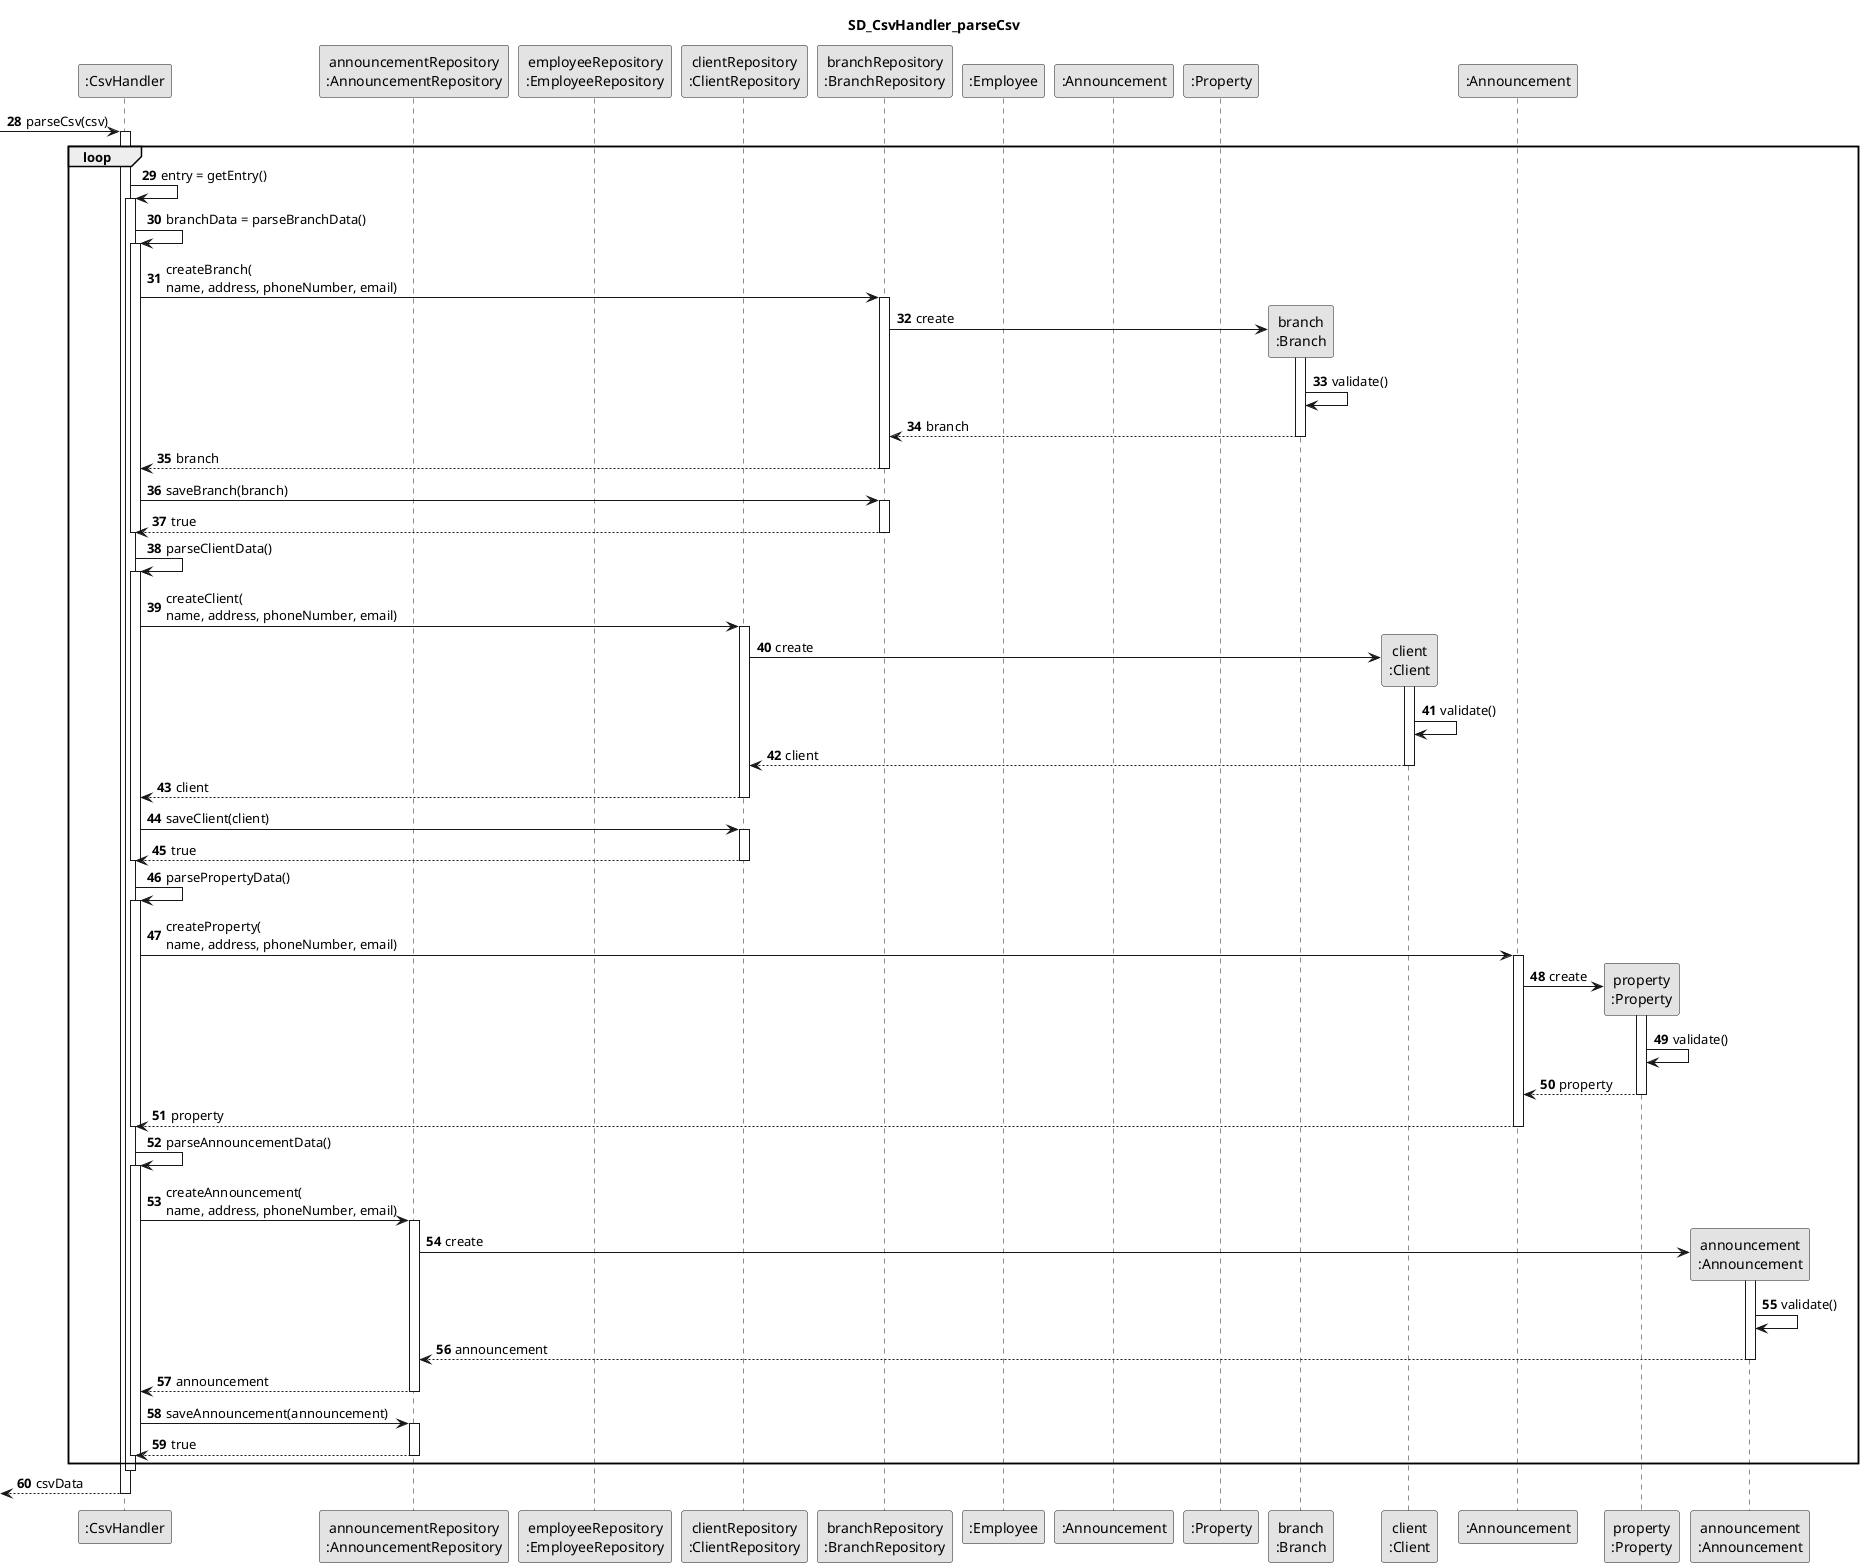 @startuml
'https://plantuml.com/sequence-diagram

skinparam monochrome true
skinparam shadowing false
autonumber 28

Title SD_CsvHandler_parseCsv

participant ":CsvHandler" as ch
participant "announcementRepository\n:AnnouncementRepository" as AnnR
participant "employeeRepository\n:EmployeeRepository" as EmpR
participant "clientRepository\n:ClientRepository" as CliR
participant "branchRepository\n:BranchRepository" as BraR
participant ":Employee" as Emp
participant ":Announcement" as Ann
participant ":Property" as Pro

-> ch: parseCsv(csv)
activate ch
loop
    ch -> ch: entry = getEntry()
    activate ch

    ch -> ch: branchData = parseBranchData()
    activate ch
    ch -> BraR: createBranch(\nname, address, phoneNumber, email)
        activate BraR
        BraR -> "branch\n:Branch"**: create
        activate "branch\n:Branch"
        "branch\n:Branch" -> "branch\n:Branch": validate()
        return branch
        return branch
        ch -> BraR: saveBranch(branch)
        activate BraR
        return true
    deactivate ch

    ch -> ch: parseClientData()
    activate ch
    ch -> CliR: createClient(\nname, address, phoneNumber, email)
        activate CliR
        CliR -> "client\n:Client"**: create
        activate "client\n:Client"
        "client\n:Client" -> "client\n:Client": validate()
        return client
        return client
        ch -> CliR: saveClient(client)
                activate CliR
                return true
    deactivate ch

    ch -> ch: parsePropertyData()
    activate ch
    ch -> ":Announcement": createProperty(\nname, address, phoneNumber, email)
        activate ":Announcement"
        ":Announcement" -> "property\n:Property"**: create
        activate "property\n:Property"
        "property\n:Property" -> "property\n:Property": validate()
        return property
        return property
    deactivate ch

    ch -> ch: parseAnnouncementData()
    activate ch
    ch -> AnnR: createAnnouncement(\nname, address, phoneNumber, email)
        activate AnnR
        AnnR -> "announcement\n:Announcement"**: create
        activate "announcement\n:Announcement"
        "announcement\n:Announcement" -> "announcement\n:Announcement": validate()
        return announcement
        return announcement
        ch -> AnnR: saveAnnouncement(announcement)
                activate AnnR
                return true
    deactivate ch


end
deactivate ch
return csvData
@enduml